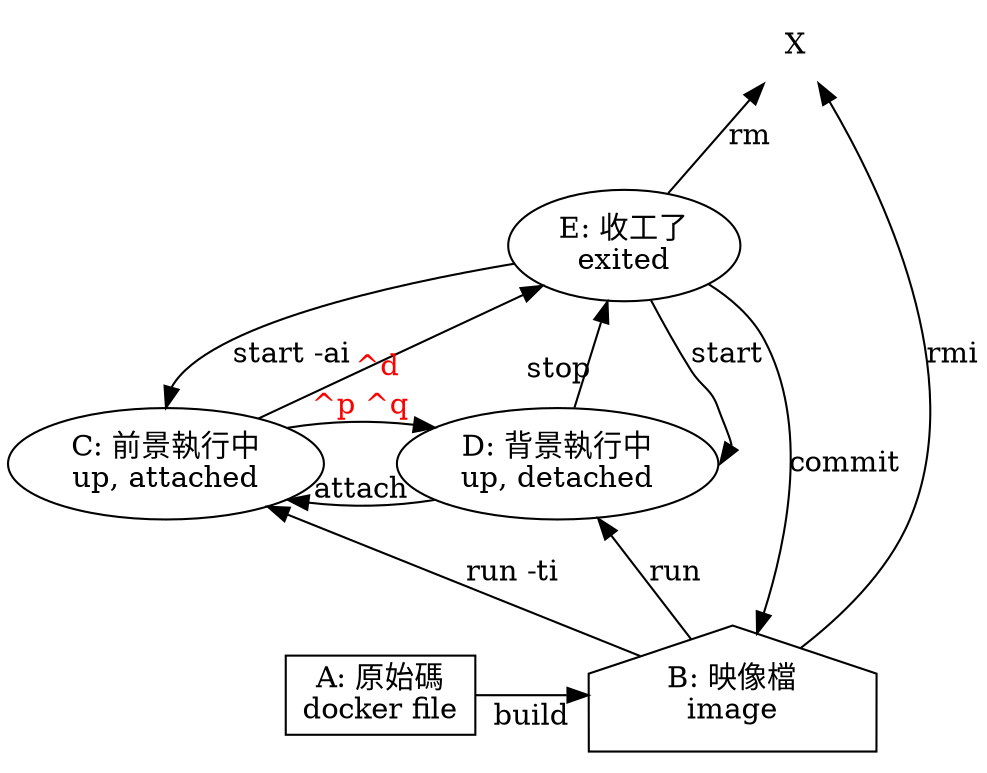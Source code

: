 // dot -Tsvg docker-basics.dot -o docker-basics.svg

digraph "Docker 常用指令" {

    rankdir = BT;
    overlap = scale;

    source [ label="A: 原始碼\ndocker file"; shape=rectangle; ];
    image [ label="B: 映像檔\nimage"; shape=house; ];
    attached [ label="C: 前景執行中\nup, attached"; ];
    detached [ label="D: 背景執行中\nup, detached"; ];
    exited [ label="E: 收工了\nexited"; ];
    removed [ label="X"; shape=none; ];
    { rank = same; attached; detached; }
    { rank = same; source; image; }

    source -> image [ label="build"; ];
    image -> removed [ label="rmi"; ];
    image -> attached [ label="run -ti"; ];
    image -> detached [ label="run"; ];
    attached -> detached [ xlabel="^p ^q"; fontcolor="red"; ];
    attached -> exited [ xlabel="^d"; fontcolor="red"; ];
    detached -> attached [ xlabel="attach"; ];
    detached -> exited [ xlabel="stop"; ];
    exited -> attached:n [ label="start -ai"; ];
    exited -> detached:e [ label="start"; ];
    exited -> removed [ label="rm"; ];
    exited -> image [ label="commit"; ];

//    html -> graphic [ label="cutycapt" ];
//    { text html csv } -> { dot gpt } [ label="RE" ];
}

